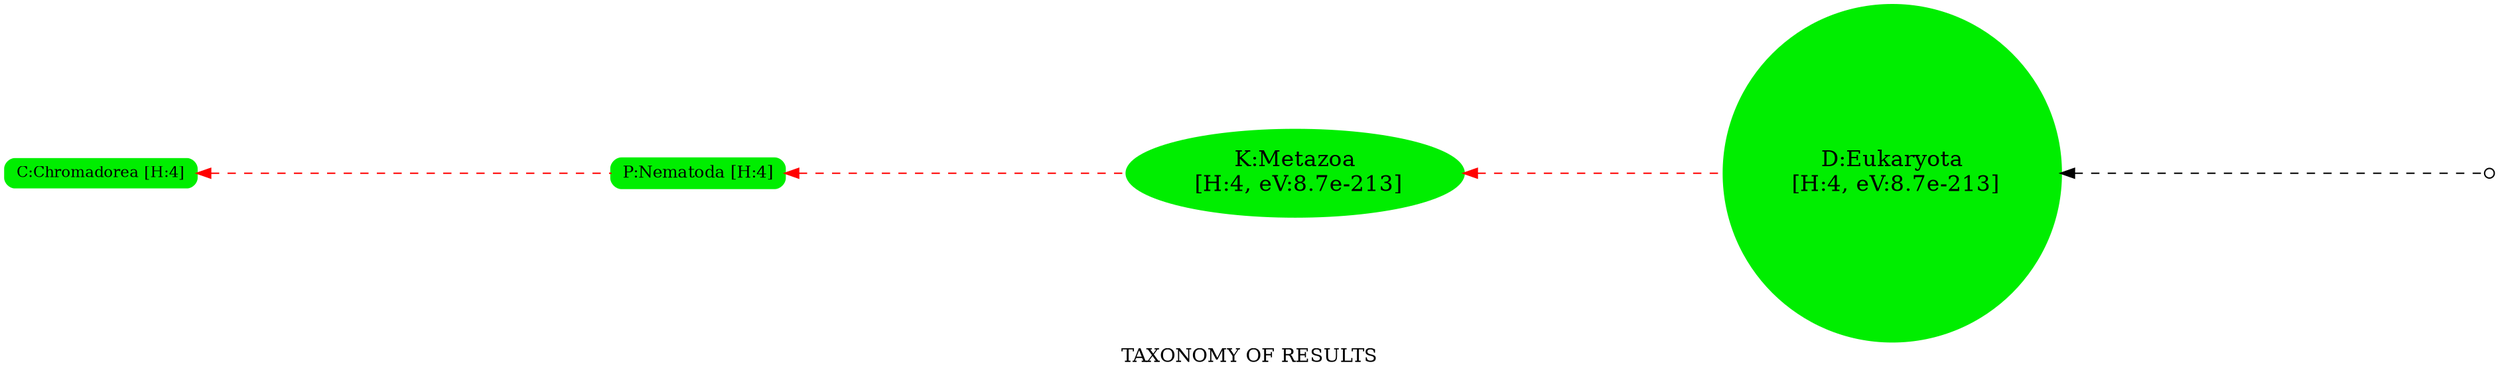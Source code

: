 digraph TaxG
    {
    root="N/D";
    layout=twopi;
    edge [style=dashed dir=back];
    node [shape=plaintext];
    ranksep=6;
    label = "TAXONOMY OF RESULTS";
    center = 1;
# --- NODES FOLLOW --- 
    "N/D"[shape=circle,label="",width=0.1,height=0.1]
    "D:Eukaryota"[shape=box width=0.01 height=0.01 style="rounded,filled,bold" color="#00ee00"  fillcolor="#00ee00" tooltip="HITS: 4 , best eV:8.7e-213, avg eV:1.7e-02, worst eV:6.7e-02" shape=circle fontsize=16  label="D:Eukaryota\n [H:4, eV:8.7e-213]"]
    "P:Nematoda"[shape=box width=0.01 height=0.01 style="rounded,filled,bold" color="#00ee00"  fillcolor="#00ee00" tooltip="HITS: 4 , best eV:8.7e-213, avg eV:1.7e-02, worst eV:6.7e-02" fontsize=12  label="P:Nematoda [H:4]"]
    "K:Metazoa"[shape=box width=0.01 height=0.01 style="rounded,filled,bold" color="#00ee00"  fillcolor="#00ee00" tooltip="HITS: 4 , best eV:8.7e-213, avg eV:1.7e-02, worst eV:6.7e-02" shape=ellipse fontsize=16  label="K:Metazoa\n [H:4, eV:8.7e-213]"]
    "C:Chromadorea"[shape=box width=0.01 height=0.01 style="rounded,filled,bold" color="#00ee00"  fillcolor="#00ee00" tooltip="HITS: 4 , best eV:8.7e-213, avg eV:1.7e-02, worst eV:6.7e-02" fontsize=11  label="C:Chromadorea [H:4]"]
# --- EDGES FOLLOW --- 
    "D:Eukaryota" -> "N/D"[];
    "P:Nematoda" -> "K:Metazoa"[color = "#ff0000" ];
    "K:Metazoa" -> "D:Eukaryota"[color = "#ff0000" ];
    "C:Chromadorea" -> "P:Nematoda"[color = "#ff0000" ];
}

